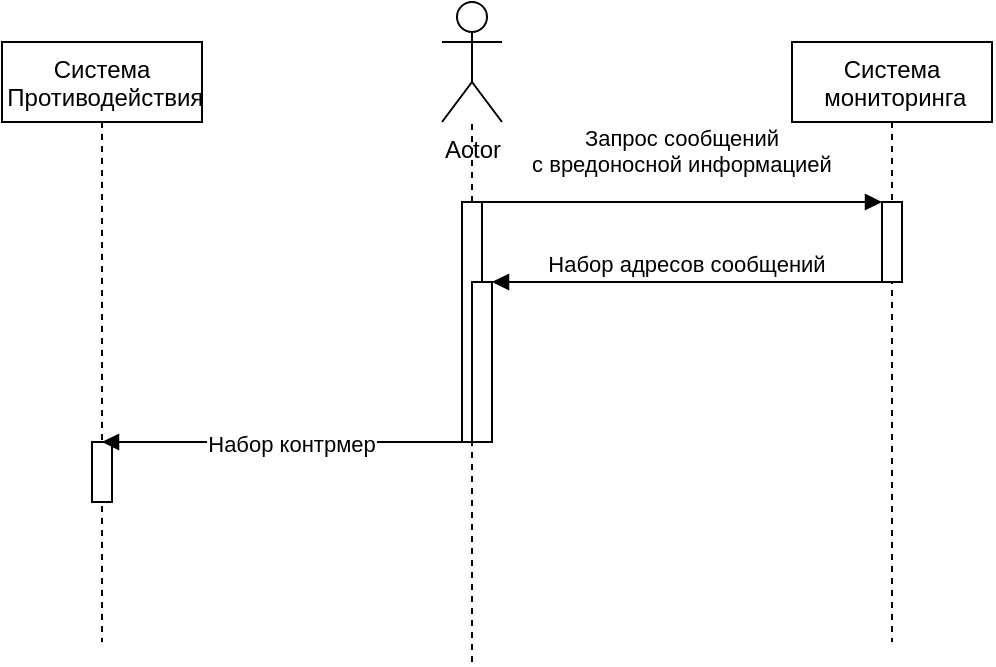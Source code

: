 <mxfile version="14.2.9" type="github" pages="2">
  <diagram id="kgpKYQtTHZ0yAKxKKP6v" name="Как сейчас">
    <mxGraphModel dx="948" dy="544" grid="1" gridSize="10" guides="1" tooltips="1" connect="1" arrows="1" fold="1" page="1" pageScale="1" pageWidth="850" pageHeight="1100" math="0" shadow="0">
      <root>
        <mxCell id="0" />
        <mxCell id="1" parent="0" />
        <mxCell id="3nuBFxr9cyL0pnOWT2aG-5" value="Система&#xa; мониторинга" style="shape=umlLifeline;perimeter=lifelinePerimeter;container=1;collapsible=0;recursiveResize=0;rounded=0;shadow=0;strokeWidth=1;" parent="1" vertex="1">
          <mxGeometry x="535" y="80" width="100" height="300" as="geometry" />
        </mxCell>
        <mxCell id="3nuBFxr9cyL0pnOWT2aG-6" value="" style="points=[];perimeter=orthogonalPerimeter;rounded=0;shadow=0;strokeWidth=1;" parent="3nuBFxr9cyL0pnOWT2aG-5" vertex="1">
          <mxGeometry x="45" y="80" width="10" height="40" as="geometry" />
        </mxCell>
        <mxCell id="3nuBFxr9cyL0pnOWT2aG-8" value="Запрос сообщений &#xa;с вредоносной информацией" style="verticalAlign=bottom;endArrow=block;entryX=0;entryY=0;shadow=0;strokeWidth=1;" parent="1" source="3nuBFxr9cyL0pnOWT2aG-2" target="3nuBFxr9cyL0pnOWT2aG-6" edge="1">
          <mxGeometry y="10" relative="1" as="geometry">
            <mxPoint x="480" y="160" as="sourcePoint" />
            <mxPoint as="offset" />
          </mxGeometry>
        </mxCell>
        <mxCell id="3nuBFxr9cyL0pnOWT2aG-9" value="Набор адресов сообщений" style="verticalAlign=bottom;endArrow=block;entryX=1;entryY=0;shadow=0;strokeWidth=1;" parent="1" source="3nuBFxr9cyL0pnOWT2aG-6" target="3nuBFxr9cyL0pnOWT2aG-4" edge="1">
          <mxGeometry relative="1" as="geometry">
            <mxPoint x="445" y="200" as="sourcePoint" />
          </mxGeometry>
        </mxCell>
        <mxCell id="KTdsQkbw2dOLZ9iw1a_j-1" value="Actor" style="shape=umlActor;verticalLabelPosition=bottom;verticalAlign=top;html=1;outlineConnect=0;" vertex="1" parent="1">
          <mxGeometry x="360" y="60" width="30" height="60" as="geometry" />
        </mxCell>
        <mxCell id="KTdsQkbw2dOLZ9iw1a_j-2" value="" style="endArrow=none;dashed=1;html=1;" edge="1" parent="1" source="3nuBFxr9cyL0pnOWT2aG-2" target="KTdsQkbw2dOLZ9iw1a_j-1">
          <mxGeometry width="50" height="50" relative="1" as="geometry">
            <mxPoint x="375" y="390" as="sourcePoint" />
            <mxPoint x="395" y="120" as="targetPoint" />
          </mxGeometry>
        </mxCell>
        <mxCell id="KTdsQkbw2dOLZ9iw1a_j-3" value="Система&#xa; Противодействия" style="shape=umlLifeline;perimeter=lifelinePerimeter;container=1;collapsible=0;recursiveResize=0;rounded=0;shadow=0;strokeWidth=1;" vertex="1" parent="1">
          <mxGeometry x="140" y="80" width="100" height="300" as="geometry" />
        </mxCell>
        <mxCell id="KTdsQkbw2dOLZ9iw1a_j-4" value="" style="points=[];perimeter=orthogonalPerimeter;rounded=0;shadow=0;strokeWidth=1;" vertex="1" parent="KTdsQkbw2dOLZ9iw1a_j-3">
          <mxGeometry x="45" y="200" width="10" height="30" as="geometry" />
        </mxCell>
        <mxCell id="KTdsQkbw2dOLZ9iw1a_j-5" value="Набор контрмер" style="verticalAlign=bottom;endArrow=block;shadow=0;strokeWidth=1;" edge="1" parent="1" target="KTdsQkbw2dOLZ9iw1a_j-3">
          <mxGeometry y="10" relative="1" as="geometry">
            <mxPoint x="380" y="280" as="sourcePoint" />
            <mxPoint x="590" y="170" as="targetPoint" />
            <mxPoint as="offset" />
          </mxGeometry>
        </mxCell>
        <mxCell id="3nuBFxr9cyL0pnOWT2aG-2" value="" style="points=[];perimeter=orthogonalPerimeter;rounded=0;shadow=0;strokeWidth=1;" parent="1" vertex="1">
          <mxGeometry x="370" y="160" width="10" height="120" as="geometry" />
        </mxCell>
        <mxCell id="KTdsQkbw2dOLZ9iw1a_j-7" value="" style="endArrow=none;dashed=1;html=1;" edge="1" parent="1" target="3nuBFxr9cyL0pnOWT2aG-2">
          <mxGeometry width="50" height="50" relative="1" as="geometry">
            <mxPoint x="375" y="390" as="sourcePoint" />
            <mxPoint x="375" y="120" as="targetPoint" />
          </mxGeometry>
        </mxCell>
        <mxCell id="3nuBFxr9cyL0pnOWT2aG-4" value="" style="points=[];perimeter=orthogonalPerimeter;rounded=0;shadow=0;strokeWidth=1;" parent="1" vertex="1">
          <mxGeometry x="375" y="200" width="10" height="80" as="geometry" />
        </mxCell>
      </root>
    </mxGraphModel>
  </diagram>
  <diagram name="Как можно сделать" id="HMMmsZtcqvtXLJJ8AaVb">
    <mxGraphModel dx="948" dy="544" grid="1" gridSize="10" guides="1" tooltips="1" connect="1" arrows="1" fold="1" page="1" pageScale="1" pageWidth="850" pageHeight="1100" math="0" shadow="0">
      <root>
        <mxCell id="QXcMoMUjRDN0EWsG-Gcr-0" />
        <mxCell id="QXcMoMUjRDN0EWsG-Gcr-1" parent="QXcMoMUjRDN0EWsG-Gcr-0" />
        <mxCell id="QXcMoMUjRDN0EWsG-Gcr-18" value="" style="rounded=0;whiteSpace=wrap;html=1;dashed=1;dashPattern=1 4;strokeColor=#FF0000;strokeWidth=4;" vertex="1" parent="QXcMoMUjRDN0EWsG-Gcr-1">
          <mxGeometry x="360" y="140" width="250" height="180" as="geometry" />
        </mxCell>
        <mxCell id="QXcMoMUjRDN0EWsG-Gcr-2" value="Система&#xa; противодействия" style="shape=umlLifeline;perimeter=lifelinePerimeter;container=1;collapsible=0;recursiveResize=0;rounded=0;shadow=0;strokeWidth=1;" vertex="1" parent="QXcMoMUjRDN0EWsG-Gcr-1">
          <mxGeometry x="540" y="70" width="100" height="270" as="geometry" />
        </mxCell>
        <mxCell id="QXcMoMUjRDN0EWsG-Gcr-3" value="" style="points=[];perimeter=orthogonalPerimeter;rounded=0;shadow=0;strokeWidth=1;" vertex="1" parent="QXcMoMUjRDN0EWsG-Gcr-2">
          <mxGeometry x="45" y="110" width="10" height="100" as="geometry" />
        </mxCell>
        <mxCell id="QXcMoMUjRDN0EWsG-Gcr-4" value="Запрос сообщений &#xa;с вредоносной информацией" style="verticalAlign=bottom;endArrow=block;entryX=0;entryY=0;shadow=0;strokeWidth=1;" edge="1" parent="QXcMoMUjRDN0EWsG-Gcr-1" source="QXcMoMUjRDN0EWsG-Gcr-11" target="QXcMoMUjRDN0EWsG-Gcr-3">
          <mxGeometry y="10" relative="1" as="geometry">
            <mxPoint x="480" y="160" as="sourcePoint" />
            <mxPoint as="offset" />
          </mxGeometry>
        </mxCell>
        <mxCell id="QXcMoMUjRDN0EWsG-Gcr-5" value="Набор данных" style="verticalAlign=bottom;endArrow=block;shadow=0;strokeWidth=1;" edge="1" parent="QXcMoMUjRDN0EWsG-Gcr-1">
          <mxGeometry relative="1" as="geometry">
            <mxPoint x="769.5" y="210" as="sourcePoint" />
            <mxPoint x="597" y="210" as="targetPoint" />
          </mxGeometry>
        </mxCell>
        <mxCell id="QXcMoMUjRDN0EWsG-Gcr-6" value="Actor" style="shape=umlActor;verticalLabelPosition=bottom;verticalAlign=top;html=1;outlineConnect=0;" vertex="1" parent="QXcMoMUjRDN0EWsG-Gcr-1">
          <mxGeometry x="360" y="60" width="20" height="50" as="geometry" />
        </mxCell>
        <mxCell id="QXcMoMUjRDN0EWsG-Gcr-7" value="" style="endArrow=none;dashed=1;html=1;" edge="1" parent="QXcMoMUjRDN0EWsG-Gcr-1" source="QXcMoMUjRDN0EWsG-Gcr-11" target="QXcMoMUjRDN0EWsG-Gcr-6">
          <mxGeometry width="50" height="50" relative="1" as="geometry">
            <mxPoint x="375" y="390" as="sourcePoint" />
            <mxPoint x="395" y="120" as="targetPoint" />
          </mxGeometry>
        </mxCell>
        <mxCell id="QXcMoMUjRDN0EWsG-Gcr-8" value="Система&#xa;мониторинга" style="shape=umlLifeline;perimeter=lifelinePerimeter;container=1;collapsible=0;recursiveResize=0;rounded=0;shadow=0;strokeWidth=1;" vertex="1" parent="QXcMoMUjRDN0EWsG-Gcr-1">
          <mxGeometry x="720" y="70" width="100" height="260" as="geometry" />
        </mxCell>
        <mxCell id="QXcMoMUjRDN0EWsG-Gcr-9" value="" style="points=[];perimeter=orthogonalPerimeter;rounded=0;shadow=0;strokeWidth=1;" vertex="1" parent="QXcMoMUjRDN0EWsG-Gcr-8">
          <mxGeometry x="45" y="120" width="10" height="20" as="geometry" />
        </mxCell>
        <mxCell id="QXcMoMUjRDN0EWsG-Gcr-11" value="" style="points=[];perimeter=orthogonalPerimeter;rounded=0;shadow=0;strokeWidth=1;" vertex="1" parent="QXcMoMUjRDN0EWsG-Gcr-1">
          <mxGeometry x="370" y="180" width="10" height="110" as="geometry" />
        </mxCell>
        <mxCell id="QXcMoMUjRDN0EWsG-Gcr-12" value="" style="endArrow=none;dashed=1;html=1;" edge="1" parent="QXcMoMUjRDN0EWsG-Gcr-1" target="QXcMoMUjRDN0EWsG-Gcr-11">
          <mxGeometry width="50" height="50" relative="1" as="geometry">
            <mxPoint x="375" y="340" as="sourcePoint" />
            <mxPoint x="375" y="120" as="targetPoint" />
          </mxGeometry>
        </mxCell>
        <mxCell id="QXcMoMUjRDN0EWsG-Gcr-13" value="" style="points=[];perimeter=orthogonalPerimeter;rounded=0;shadow=0;strokeWidth=1;" vertex="1" parent="QXcMoMUjRDN0EWsG-Gcr-1">
          <mxGeometry x="373" y="229" width="10" height="40" as="geometry" />
        </mxCell>
        <mxCell id="QXcMoMUjRDN0EWsG-Gcr-14" value="Запрос на сбор анализ сообщений" style="verticalAlign=bottom;endArrow=block;shadow=0;strokeWidth=1;" edge="1" parent="QXcMoMUjRDN0EWsG-Gcr-1">
          <mxGeometry y="10" relative="1" as="geometry">
            <mxPoint x="600" y="190" as="sourcePoint" />
            <mxPoint x="770" y="190" as="targetPoint" />
            <mxPoint as="offset" />
          </mxGeometry>
        </mxCell>
        <mxCell id="QXcMoMUjRDN0EWsG-Gcr-16" value="Набор&#xa; объектов воздействия и контрмер" style="verticalAlign=bottom;endArrow=block;shadow=0;strokeWidth=1;exitX=-0.06;exitY=0.8;exitDx=0;exitDy=0;exitPerimeter=0;" edge="1" parent="QXcMoMUjRDN0EWsG-Gcr-1">
          <mxGeometry relative="1" as="geometry">
            <mxPoint x="584.4" y="240" as="sourcePoint" />
            <mxPoint x="383" y="240" as="targetPoint" />
          </mxGeometry>
        </mxCell>
        <mxCell id="QXcMoMUjRDN0EWsG-Gcr-17" value="Список решений (цель+контрмера)" style="verticalAlign=bottom;endArrow=block;entryX=0;entryY=0;shadow=0;strokeWidth=1;" edge="1" parent="QXcMoMUjRDN0EWsG-Gcr-1">
          <mxGeometry y="10" relative="1" as="geometry">
            <mxPoint x="380" y="269.0" as="sourcePoint" />
            <mxPoint x="580" y="269.0" as="targetPoint" />
            <mxPoint as="offset" />
          </mxGeometry>
        </mxCell>
        <mxCell id="QXcMoMUjRDN0EWsG-Gcr-21" value="&lt;font color=&quot;#ff3333&quot;&gt;&lt;b&gt;1&lt;/b&gt;&lt;/font&gt;" style="ellipse;whiteSpace=wrap;html=1;aspect=fixed;dashed=1;dashPattern=1 1;strokeColor=#FF0000;strokeWidth=4;" vertex="1" parent="QXcMoMUjRDN0EWsG-Gcr-1">
          <mxGeometry x="560" y="140" width="30" height="30" as="geometry" />
        </mxCell>
        <mxCell id="QXcMoMUjRDN0EWsG-Gcr-22" value="&lt;b&gt;&lt;font color=&quot;#0000cc&quot;&gt;2&lt;/font&gt;&lt;/b&gt;" style="ellipse;whiteSpace=wrap;html=1;aspect=fixed;dashed=1;dashPattern=1 1;strokeWidth=4;strokeColor=#0000CC;" vertex="1" parent="QXcMoMUjRDN0EWsG-Gcr-1">
          <mxGeometry x="560" y="280" width="30" height="30" as="geometry" />
        </mxCell>
      </root>
    </mxGraphModel>
  </diagram>
</mxfile>
